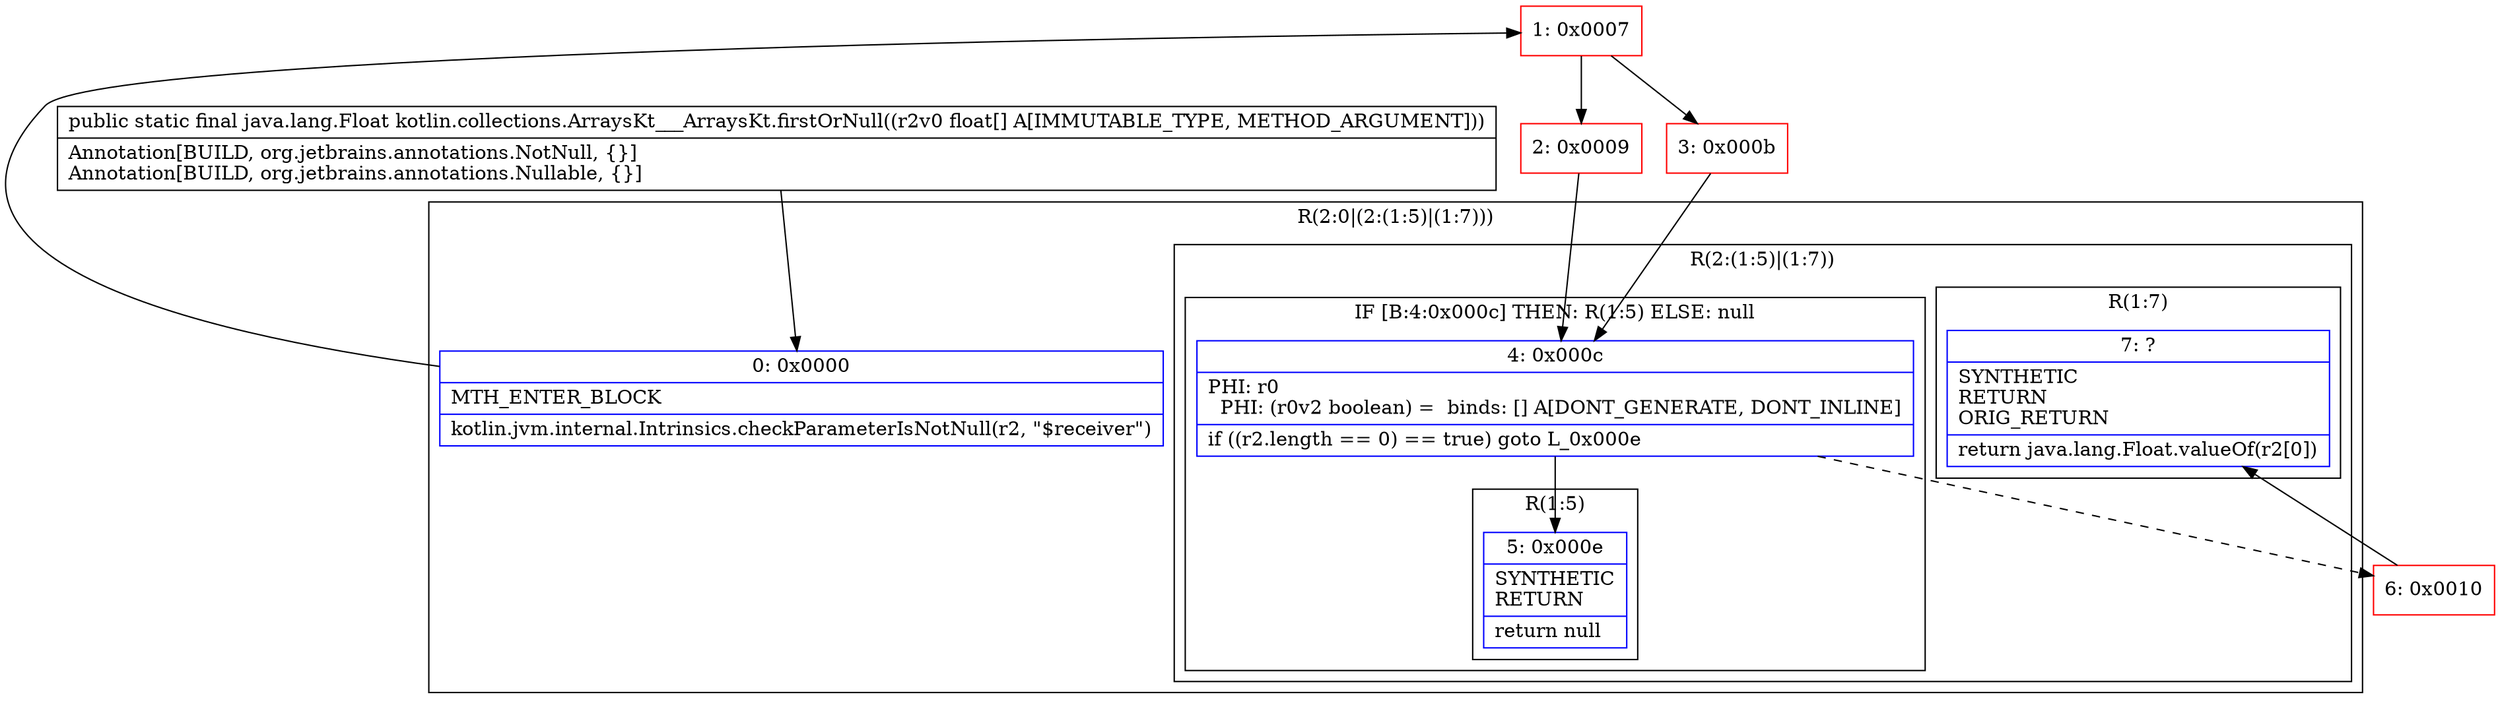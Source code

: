 digraph "CFG forkotlin.collections.ArraysKt___ArraysKt.firstOrNull([F)Ljava\/lang\/Float;" {
subgraph cluster_Region_1087952541 {
label = "R(2:0|(2:(1:5)|(1:7)))";
node [shape=record,color=blue];
Node_0 [shape=record,label="{0\:\ 0x0000|MTH_ENTER_BLOCK\l|kotlin.jvm.internal.Intrinsics.checkParameterIsNotNull(r2, \"$receiver\")\l}"];
subgraph cluster_Region_1531185163 {
label = "R(2:(1:5)|(1:7))";
node [shape=record,color=blue];
subgraph cluster_IfRegion_355928136 {
label = "IF [B:4:0x000c] THEN: R(1:5) ELSE: null";
node [shape=record,color=blue];
Node_4 [shape=record,label="{4\:\ 0x000c|PHI: r0 \l  PHI: (r0v2 boolean) =  binds: [] A[DONT_GENERATE, DONT_INLINE]\l|if ((r2.length == 0) == true) goto L_0x000e\l}"];
subgraph cluster_Region_1619488394 {
label = "R(1:5)";
node [shape=record,color=blue];
Node_5 [shape=record,label="{5\:\ 0x000e|SYNTHETIC\lRETURN\l|return null\l}"];
}
}
subgraph cluster_Region_1718427705 {
label = "R(1:7)";
node [shape=record,color=blue];
Node_7 [shape=record,label="{7\:\ ?|SYNTHETIC\lRETURN\lORIG_RETURN\l|return java.lang.Float.valueOf(r2[0])\l}"];
}
}
}
Node_1 [shape=record,color=red,label="{1\:\ 0x0007}"];
Node_2 [shape=record,color=red,label="{2\:\ 0x0009}"];
Node_3 [shape=record,color=red,label="{3\:\ 0x000b}"];
Node_6 [shape=record,color=red,label="{6\:\ 0x0010}"];
MethodNode[shape=record,label="{public static final java.lang.Float kotlin.collections.ArraysKt___ArraysKt.firstOrNull((r2v0 float[] A[IMMUTABLE_TYPE, METHOD_ARGUMENT]))  | Annotation[BUILD, org.jetbrains.annotations.NotNull, \{\}]\lAnnotation[BUILD, org.jetbrains.annotations.Nullable, \{\}]\l}"];
MethodNode -> Node_0;
Node_0 -> Node_1;
Node_4 -> Node_5;
Node_4 -> Node_6[style=dashed];
Node_1 -> Node_2;
Node_1 -> Node_3;
Node_2 -> Node_4;
Node_3 -> Node_4;
Node_6 -> Node_7;
}

